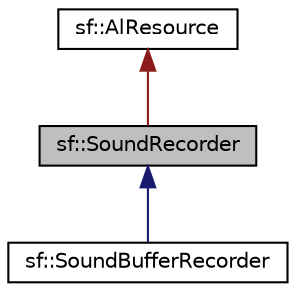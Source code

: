 digraph "sf::SoundRecorder"
{
  edge [fontname="Helvetica",fontsize="10",labelfontname="Helvetica",labelfontsize="10"];
  node [fontname="Helvetica",fontsize="10",shape=record];
  Node0 [label="sf::SoundRecorder",height=0.2,width=0.4,color="black", fillcolor="grey75", style="filled", fontcolor="black"];
  Node1 -> Node0 [dir="back",color="firebrick4",fontsize="10",style="solid"];
  Node1 [label="sf::AlResource",height=0.2,width=0.4,color="black", fillcolor="white", style="filled",URL="$classsf_1_1_al_resource.html",tooltip="Base class for classes that require an OpenAL context. "];
  Node0 -> Node2 [dir="back",color="midnightblue",fontsize="10",style="solid"];
  Node2 [label="sf::SoundBufferRecorder",height=0.2,width=0.4,color="black", fillcolor="white", style="filled",URL="$classsf_1_1_sound_buffer_recorder.html",tooltip="Specialized SoundRecorder which stores the captured audio data into a sound buffer. "];
}
